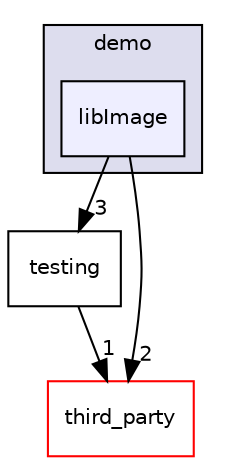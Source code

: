 digraph "src/third_party/orsa-fundamental_1.0/src/demo/libImage" {
  compound=true
  node [ fontsize="10", fontname="Helvetica"];
  edge [ labelfontsize="10", labelfontname="Helvetica"];
  subgraph clusterdir_5f0c210022b340d13ca348e93bc183f6 {
    graph [ bgcolor="#ddddee", pencolor="black", label="demo" fontname="Helvetica", fontsize="10", URL="dir_5f0c210022b340d13ca348e93bc183f6.html"]
  dir_5ed073f5ca30c1bec7b3b85c89f82ad3 [shape=box, label="libImage", style="filled", fillcolor="#eeeeff", pencolor="black", URL="dir_5ed073f5ca30c1bec7b3b85c89f82ad3.html"];
  }
  dir_d2857a8c39923ae6d1791e6162855108 [shape=box label="testing" URL="dir_d2857a8c39923ae6d1791e6162855108.html"];
  dir_4a27f9e785ec53a1db7bb603f435ba9e [shape=box label="third_party" fillcolor="white" style="filled" color="red" URL="dir_4a27f9e785ec53a1db7bb603f435ba9e.html"];
  dir_d2857a8c39923ae6d1791e6162855108->dir_4a27f9e785ec53a1db7bb603f435ba9e [headlabel="1", labeldistance=1.5 headhref="dir_000022_000023.html"];
  dir_5ed073f5ca30c1bec7b3b85c89f82ad3->dir_d2857a8c39923ae6d1791e6162855108 [headlabel="3", labeldistance=1.5 headhref="dir_000014_000022.html"];
  dir_5ed073f5ca30c1bec7b3b85c89f82ad3->dir_4a27f9e785ec53a1db7bb603f435ba9e [headlabel="2", labeldistance=1.5 headhref="dir_000014_000023.html"];
}

